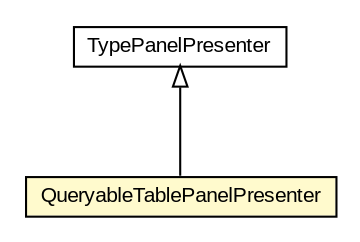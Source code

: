 #!/usr/local/bin/dot
#
# Class diagram 
# Generated by UMLGraph version 5.3 (http://www.umlgraph.org/)
#

digraph G {
	edge [fontname="arial",fontsize=10,labelfontname="arial",labelfontsize=10];
	node [fontname="arial",fontsize=10,shape=plaintext];
	nodesep=0.25;
	ranksep=0.5;
	// context.arch.intelligibility.presenters.TypePanelPresenter
	c148738 [label=<<table title="context.arch.intelligibility.presenters.TypePanelPresenter" border="0" cellborder="1" cellspacing="0" cellpadding="2" port="p" href="./TypePanelPresenter.html">
		<tr><td><table border="0" cellspacing="0" cellpadding="1">
<tr><td align="center" balign="center"> TypePanelPresenter </td></tr>
		</table></td></tr>
		</table>>, fontname="arial", fontcolor="black", fontsize=10.0];
	// context.arch.intelligibility.presenters.QueryableTablePanelPresenter
	c148752 [label=<<table title="context.arch.intelligibility.presenters.QueryableTablePanelPresenter" border="0" cellborder="1" cellspacing="0" cellpadding="2" port="p" bgcolor="lemonChiffon" href="./QueryableTablePanelPresenter.html">
		<tr><td><table border="0" cellspacing="0" cellpadding="1">
<tr><td align="center" balign="center"> QueryableTablePanelPresenter </td></tr>
		</table></td></tr>
		</table>>, fontname="arial", fontcolor="black", fontsize=10.0];
	//context.arch.intelligibility.presenters.QueryableTablePanelPresenter extends context.arch.intelligibility.presenters.TypePanelPresenter
	c148738:p -> c148752:p [dir=back,arrowtail=empty];
}


